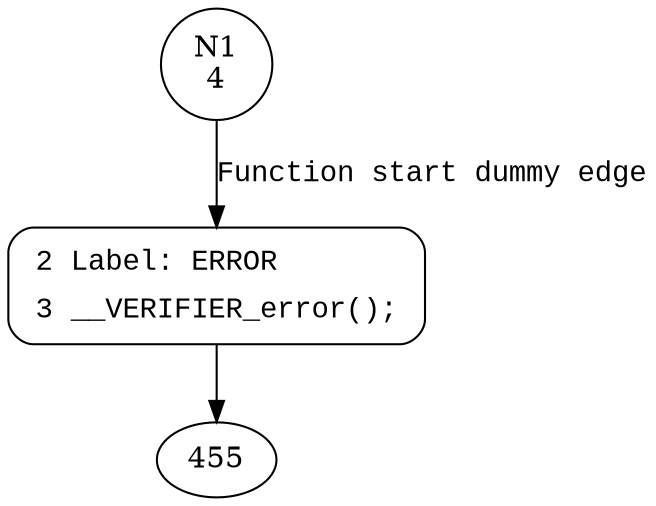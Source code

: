 digraph fail {
1 [shape="circle" label="N1\n4"]
2 [shape="circle" label="N2\n3"]
2 [style="filled,bold" penwidth="1" fillcolor="white" fontname="Courier New" shape="Mrecord" label=<<table border="0" cellborder="0" cellpadding="3" bgcolor="white"><tr><td align="right">2</td><td align="left">Label: ERROR</td></tr><tr><td align="right">3</td><td align="left">__VERIFIER_error();</td></tr></table>>]
2 -> 455[label=""]
1 -> 2 [label="Function start dummy edge" fontname="Courier New"]
}